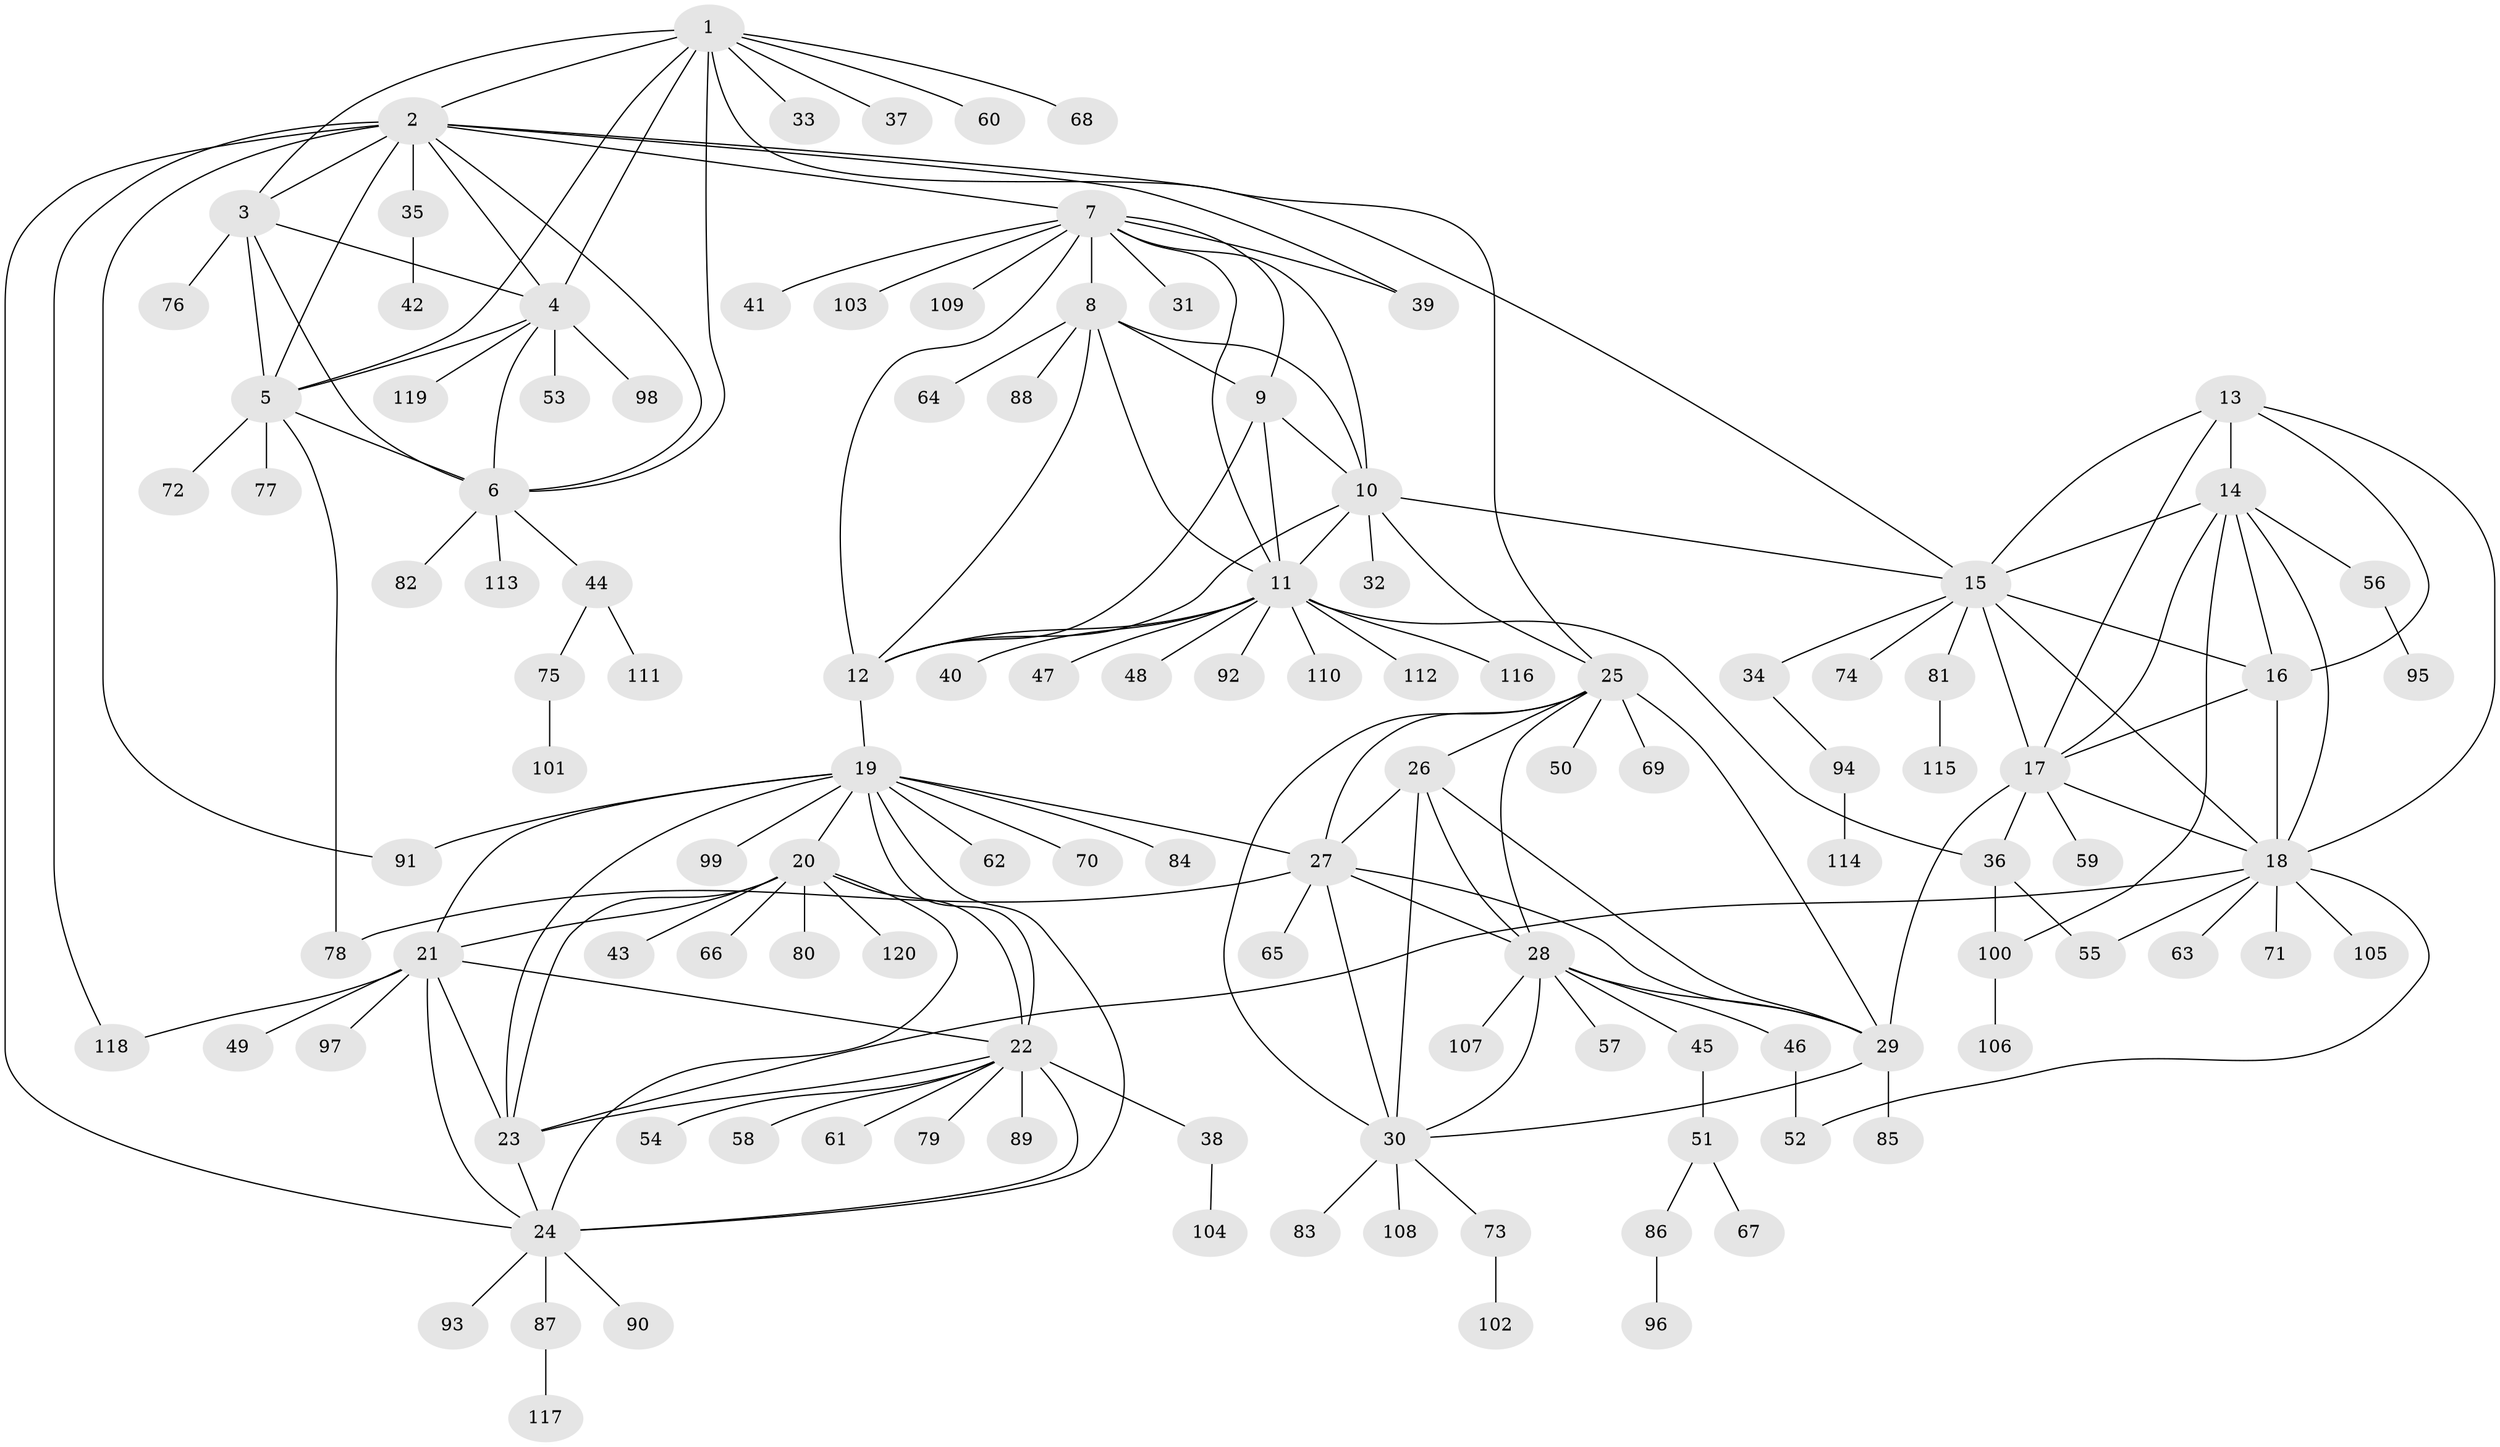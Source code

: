 // coarse degree distribution, {5: 0.0958904109589041, 6: 0.0821917808219178, 9: 0.0410958904109589, 1: 0.547945205479452, 4: 0.0136986301369863, 2: 0.1232876712328767, 10: 0.0273972602739726, 7: 0.0410958904109589, 8: 0.0136986301369863, 11: 0.0136986301369863}
// Generated by graph-tools (version 1.1) at 2025/37/03/04/25 23:37:33]
// undirected, 120 vertices, 183 edges
graph export_dot {
  node [color=gray90,style=filled];
  1;
  2;
  3;
  4;
  5;
  6;
  7;
  8;
  9;
  10;
  11;
  12;
  13;
  14;
  15;
  16;
  17;
  18;
  19;
  20;
  21;
  22;
  23;
  24;
  25;
  26;
  27;
  28;
  29;
  30;
  31;
  32;
  33;
  34;
  35;
  36;
  37;
  38;
  39;
  40;
  41;
  42;
  43;
  44;
  45;
  46;
  47;
  48;
  49;
  50;
  51;
  52;
  53;
  54;
  55;
  56;
  57;
  58;
  59;
  60;
  61;
  62;
  63;
  64;
  65;
  66;
  67;
  68;
  69;
  70;
  71;
  72;
  73;
  74;
  75;
  76;
  77;
  78;
  79;
  80;
  81;
  82;
  83;
  84;
  85;
  86;
  87;
  88;
  89;
  90;
  91;
  92;
  93;
  94;
  95;
  96;
  97;
  98;
  99;
  100;
  101;
  102;
  103;
  104;
  105;
  106;
  107;
  108;
  109;
  110;
  111;
  112;
  113;
  114;
  115;
  116;
  117;
  118;
  119;
  120;
  1 -- 2;
  1 -- 3;
  1 -- 4;
  1 -- 5;
  1 -- 6;
  1 -- 25;
  1 -- 33;
  1 -- 37;
  1 -- 60;
  1 -- 68;
  2 -- 3;
  2 -- 4;
  2 -- 5;
  2 -- 6;
  2 -- 7;
  2 -- 15;
  2 -- 24;
  2 -- 35;
  2 -- 39;
  2 -- 91;
  2 -- 118;
  3 -- 4;
  3 -- 5;
  3 -- 6;
  3 -- 76;
  4 -- 5;
  4 -- 6;
  4 -- 53;
  4 -- 98;
  4 -- 119;
  5 -- 6;
  5 -- 72;
  5 -- 77;
  5 -- 78;
  6 -- 44;
  6 -- 82;
  6 -- 113;
  7 -- 8;
  7 -- 9;
  7 -- 10;
  7 -- 11;
  7 -- 12;
  7 -- 31;
  7 -- 39;
  7 -- 41;
  7 -- 103;
  7 -- 109;
  8 -- 9;
  8 -- 10;
  8 -- 11;
  8 -- 12;
  8 -- 64;
  8 -- 88;
  9 -- 10;
  9 -- 11;
  9 -- 12;
  10 -- 11;
  10 -- 12;
  10 -- 15;
  10 -- 25;
  10 -- 32;
  11 -- 12;
  11 -- 36;
  11 -- 40;
  11 -- 47;
  11 -- 48;
  11 -- 92;
  11 -- 110;
  11 -- 112;
  11 -- 116;
  12 -- 19;
  13 -- 14;
  13 -- 15;
  13 -- 16;
  13 -- 17;
  13 -- 18;
  14 -- 15;
  14 -- 16;
  14 -- 17;
  14 -- 18;
  14 -- 56;
  14 -- 100;
  15 -- 16;
  15 -- 17;
  15 -- 18;
  15 -- 34;
  15 -- 74;
  15 -- 81;
  16 -- 17;
  16 -- 18;
  17 -- 18;
  17 -- 29;
  17 -- 36;
  17 -- 59;
  18 -- 23;
  18 -- 52;
  18 -- 55;
  18 -- 63;
  18 -- 71;
  18 -- 105;
  19 -- 20;
  19 -- 21;
  19 -- 22;
  19 -- 23;
  19 -- 24;
  19 -- 27;
  19 -- 62;
  19 -- 70;
  19 -- 84;
  19 -- 91;
  19 -- 99;
  20 -- 21;
  20 -- 22;
  20 -- 23;
  20 -- 24;
  20 -- 43;
  20 -- 66;
  20 -- 80;
  20 -- 120;
  21 -- 22;
  21 -- 23;
  21 -- 24;
  21 -- 49;
  21 -- 97;
  21 -- 118;
  22 -- 23;
  22 -- 24;
  22 -- 38;
  22 -- 54;
  22 -- 58;
  22 -- 61;
  22 -- 79;
  22 -- 89;
  23 -- 24;
  24 -- 87;
  24 -- 90;
  24 -- 93;
  25 -- 26;
  25 -- 27;
  25 -- 28;
  25 -- 29;
  25 -- 30;
  25 -- 50;
  25 -- 69;
  26 -- 27;
  26 -- 28;
  26 -- 29;
  26 -- 30;
  27 -- 28;
  27 -- 29;
  27 -- 30;
  27 -- 65;
  27 -- 78;
  28 -- 29;
  28 -- 30;
  28 -- 45;
  28 -- 46;
  28 -- 57;
  28 -- 107;
  29 -- 30;
  29 -- 85;
  30 -- 73;
  30 -- 83;
  30 -- 108;
  34 -- 94;
  35 -- 42;
  36 -- 55;
  36 -- 100;
  38 -- 104;
  44 -- 75;
  44 -- 111;
  45 -- 51;
  46 -- 52;
  51 -- 67;
  51 -- 86;
  56 -- 95;
  73 -- 102;
  75 -- 101;
  81 -- 115;
  86 -- 96;
  87 -- 117;
  94 -- 114;
  100 -- 106;
}
